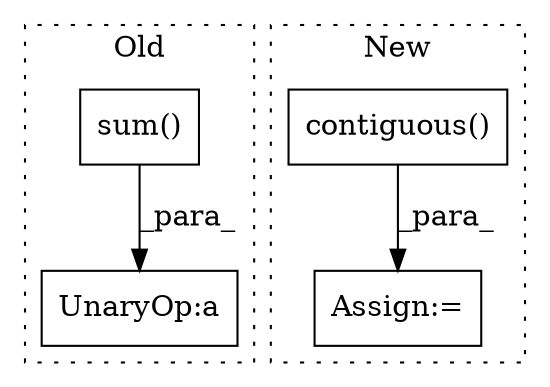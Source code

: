 digraph G {
subgraph cluster0 {
1 [label="sum()" a="75" s="24854,24895" l="10,1" shape="box"];
4 [label="UnaryOp:a" a="61" s="24853" l="1" shape="box"];
label = "Old";
style="dotted";
}
subgraph cluster1 {
2 [label="contiguous()" a="75" s="29066" l="28" shape="box"];
3 [label="Assign:=" a="68" s="29126" l="3" shape="box"];
label = "New";
style="dotted";
}
1 -> 4 [label="_para_"];
2 -> 3 [label="_para_"];
}